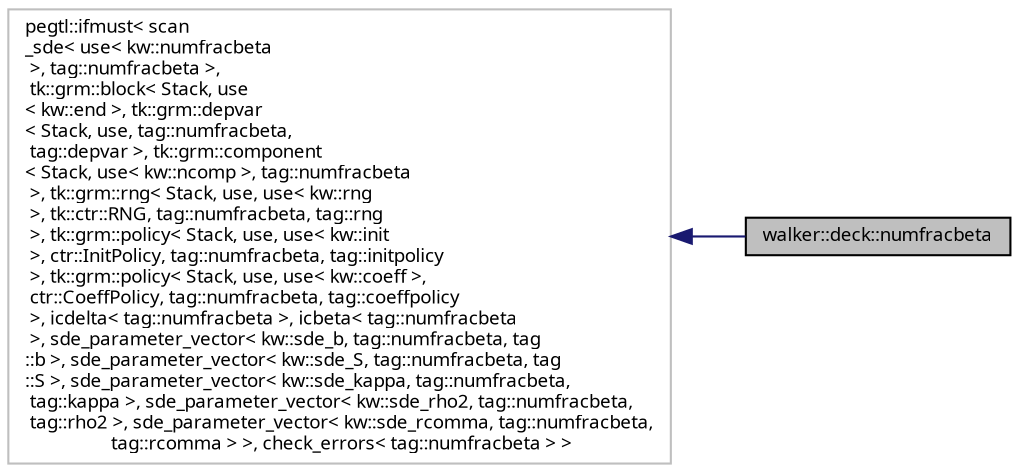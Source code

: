 digraph "walker::deck::numfracbeta"
{
 // INTERACTIVE_SVG=YES
  bgcolor="transparent";
  edge [fontname="sans-serif",fontsize="9",labelfontname="sans-serif",labelfontsize="9"];
  node [fontname="sans-serif",fontsize="9",shape=record];
  rankdir="LR";
  Node1 [label="walker::deck::numfracbeta",height=0.2,width=0.4,color="black", fillcolor="grey75", style="filled", fontcolor="black"];
  Node2 -> Node1 [dir="back",color="midnightblue",fontsize="9",style="solid",fontname="sans-serif"];
  Node2 [label="pegtl::ifmust\< scan\l_sde\< use\< kw::numfracbeta\l \>, tag::numfracbeta \>,\l tk::grm::block\< Stack, use\l\< kw::end \>, tk::grm::depvar\l\< Stack, use, tag::numfracbeta,\l tag::depvar \>, tk::grm::component\l\< Stack, use\< kw::ncomp \>, tag::numfracbeta\l \>, tk::grm::rng\< Stack, use, use\< kw::rng\l \>, tk::ctr::RNG, tag::numfracbeta, tag::rng\l \>, tk::grm::policy\< Stack, use, use\< kw::init\l \>, ctr::InitPolicy, tag::numfracbeta, tag::initpolicy\l \>, tk::grm::policy\< Stack, use, use\< kw::coeff \>,\l ctr::CoeffPolicy, tag::numfracbeta, tag::coeffpolicy\l \>, icdelta\< tag::numfracbeta \>, icbeta\< tag::numfracbeta\l \>, sde_parameter_vector\< kw::sde_b, tag::numfracbeta, tag\l::b \>, sde_parameter_vector\< kw::sde_S, tag::numfracbeta, tag\l::S \>, sde_parameter_vector\< kw::sde_kappa, tag::numfracbeta,\l tag::kappa \>, sde_parameter_vector\< kw::sde_rho2, tag::numfracbeta,\l tag::rho2 \>, sde_parameter_vector\< kw::sde_rcomma, tag::numfracbeta,\l tag::rcomma \> \>, check_errors\< tag::numfracbeta \> \>",height=0.2,width=0.4,color="grey75"];
}
